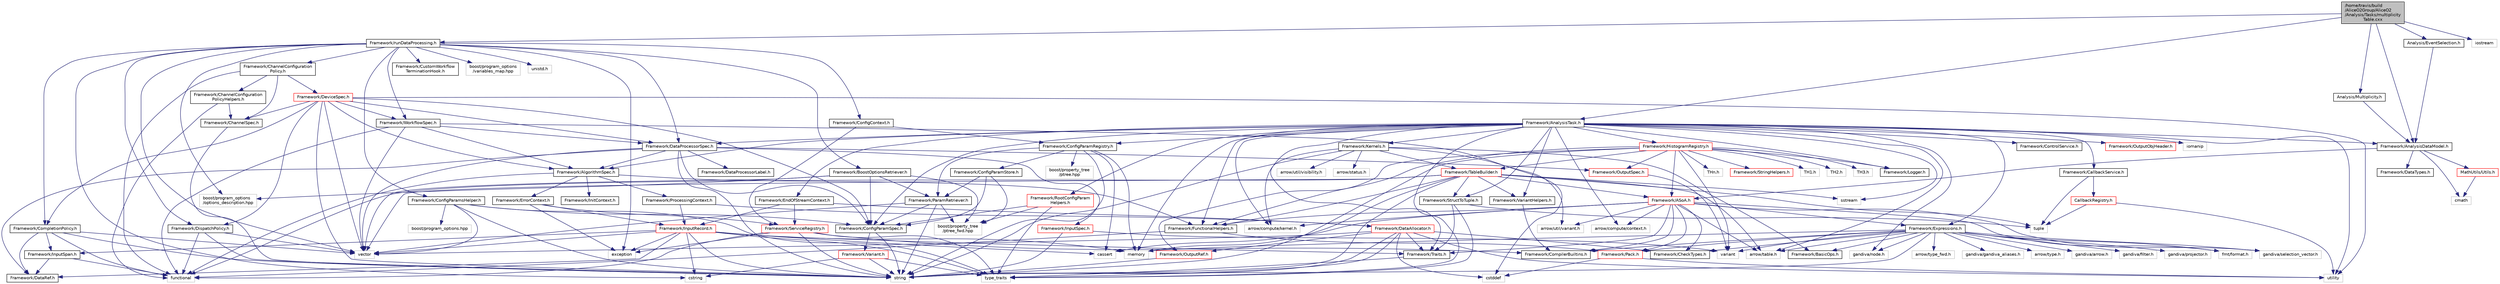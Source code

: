 digraph "/home/travis/build/AliceO2Group/AliceO2/Analysis/Tasks/multiplicityTable.cxx"
{
 // INTERACTIVE_SVG=YES
  bgcolor="transparent";
  edge [fontname="Helvetica",fontsize="10",labelfontname="Helvetica",labelfontsize="10"];
  node [fontname="Helvetica",fontsize="10",shape=record];
  Node0 [label="/home/travis/build\l/AliceO2Group/AliceO2\l/Analysis/Tasks/multiplicity\lTable.cxx",height=0.2,width=0.4,color="black", fillcolor="grey75", style="filled", fontcolor="black"];
  Node0 -> Node1 [color="midnightblue",fontsize="10",style="solid",fontname="Helvetica"];
  Node1 [label="Framework/runDataProcessing.h",height=0.2,width=0.4,color="black",URL="$db/dd0/runDataProcessing_8h.html"];
  Node1 -> Node2 [color="midnightblue",fontsize="10",style="solid",fontname="Helvetica"];
  Node2 [label="Framework/ChannelConfiguration\lPolicy.h",height=0.2,width=0.4,color="black",URL="$dd/d0f/ChannelConfigurationPolicy_8h.html"];
  Node2 -> Node3 [color="midnightblue",fontsize="10",style="solid",fontname="Helvetica"];
  Node3 [label="Framework/ChannelConfiguration\lPolicyHelpers.h",height=0.2,width=0.4,color="black",URL="$d6/d05/ChannelConfigurationPolicyHelpers_8h.html"];
  Node3 -> Node4 [color="midnightblue",fontsize="10",style="solid",fontname="Helvetica"];
  Node4 [label="Framework/ChannelSpec.h",height=0.2,width=0.4,color="black",URL="$d6/d72/ChannelSpec_8h.html"];
  Node4 -> Node5 [color="midnightblue",fontsize="10",style="solid",fontname="Helvetica"];
  Node5 [label="string",height=0.2,width=0.4,color="grey75"];
  Node3 -> Node6 [color="midnightblue",fontsize="10",style="solid",fontname="Helvetica"];
  Node6 [label="functional",height=0.2,width=0.4,color="grey75"];
  Node2 -> Node4 [color="midnightblue",fontsize="10",style="solid",fontname="Helvetica"];
  Node2 -> Node7 [color="midnightblue",fontsize="10",style="solid",fontname="Helvetica"];
  Node7 [label="Framework/DeviceSpec.h",height=0.2,width=0.4,color="red",URL="$df/de8/DeviceSpec_8h.html"];
  Node7 -> Node8 [color="midnightblue",fontsize="10",style="solid",fontname="Helvetica"];
  Node8 [label="Framework/WorkflowSpec.h",height=0.2,width=0.4,color="black",URL="$df/da1/WorkflowSpec_8h.html"];
  Node8 -> Node9 [color="midnightblue",fontsize="10",style="solid",fontname="Helvetica"];
  Node9 [label="Framework/DataProcessorSpec.h",height=0.2,width=0.4,color="black",URL="$d0/df4/DataProcessorSpec_8h.html"];
  Node9 -> Node10 [color="midnightblue",fontsize="10",style="solid",fontname="Helvetica"];
  Node10 [label="Framework/AlgorithmSpec.h",height=0.2,width=0.4,color="black",URL="$d0/d14/AlgorithmSpec_8h.html"];
  Node10 -> Node11 [color="midnightblue",fontsize="10",style="solid",fontname="Helvetica"];
  Node11 [label="Framework/ProcessingContext.h",height=0.2,width=0.4,color="black",URL="$de/d6a/ProcessingContext_8h.html"];
  Node11 -> Node12 [color="midnightblue",fontsize="10",style="solid",fontname="Helvetica"];
  Node12 [label="Framework/InputRecord.h",height=0.2,width=0.4,color="red",URL="$d6/d5c/InputRecord_8h.html"];
  Node12 -> Node13 [color="midnightblue",fontsize="10",style="solid",fontname="Helvetica"];
  Node13 [label="Framework/DataRef.h",height=0.2,width=0.4,color="black",URL="$d5/dfb/DataRef_8h.html"];
  Node12 -> Node90 [color="midnightblue",fontsize="10",style="solid",fontname="Helvetica"];
  Node90 [label="Framework/InputSpan.h",height=0.2,width=0.4,color="black",URL="$da/d0f/InputSpan_8h.html"];
  Node90 -> Node13 [color="midnightblue",fontsize="10",style="solid",fontname="Helvetica"];
  Node90 -> Node6 [color="midnightblue",fontsize="10",style="solid",fontname="Helvetica"];
  Node12 -> Node32 [color="midnightblue",fontsize="10",style="solid",fontname="Helvetica"];
  Node32 [label="Framework/Traits.h",height=0.2,width=0.4,color="black",URL="$db/d31/Traits_8h.html"];
  Node32 -> Node30 [color="midnightblue",fontsize="10",style="solid",fontname="Helvetica"];
  Node30 [label="type_traits",height=0.2,width=0.4,color="grey75"];
  Node12 -> Node5 [color="midnightblue",fontsize="10",style="solid",fontname="Helvetica"];
  Node12 -> Node31 [color="midnightblue",fontsize="10",style="solid",fontname="Helvetica"];
  Node31 [label="vector",height=0.2,width=0.4,color="grey75"];
  Node12 -> Node55 [color="midnightblue",fontsize="10",style="solid",fontname="Helvetica"];
  Node55 [label="cstring",height=0.2,width=0.4,color="grey75"];
  Node12 -> Node54 [color="midnightblue",fontsize="10",style="solid",fontname="Helvetica"];
  Node54 [label="cassert",height=0.2,width=0.4,color="grey75"];
  Node12 -> Node93 [color="midnightblue",fontsize="10",style="solid",fontname="Helvetica"];
  Node93 [label="exception",height=0.2,width=0.4,color="grey75"];
  Node12 -> Node24 [color="midnightblue",fontsize="10",style="solid",fontname="Helvetica"];
  Node24 [label="memory",height=0.2,width=0.4,color="grey75"];
  Node12 -> Node30 [color="midnightblue",fontsize="10",style="solid",fontname="Helvetica"];
  Node11 -> Node94 [color="midnightblue",fontsize="10",style="solid",fontname="Helvetica"];
  Node94 [label="Framework/DataAllocator.h",height=0.2,width=0.4,color="red",URL="$d1/d28/DataAllocator_8h.html"];
  Node94 -> Node109 [color="midnightblue",fontsize="10",style="solid",fontname="Helvetica"];
  Node109 [label="Framework/OutputRef.h",height=0.2,width=0.4,color="red",URL="$d6/d5a/OutputRef_8h.html"];
  Node109 -> Node5 [color="midnightblue",fontsize="10",style="solid",fontname="Helvetica"];
  Node94 -> Node32 [color="midnightblue",fontsize="10",style="solid",fontname="Helvetica"];
  Node94 -> Node84 [color="midnightblue",fontsize="10",style="solid",fontname="Helvetica"];
  Node84 [label="Framework/CheckTypes.h",height=0.2,width=0.4,color="black",URL="$d1/d00/CheckTypes_8h.html"];
  Node94 -> Node31 [color="midnightblue",fontsize="10",style="solid",fontname="Helvetica"];
  Node94 -> Node5 [color="midnightblue",fontsize="10",style="solid",fontname="Helvetica"];
  Node94 -> Node37 [color="midnightblue",fontsize="10",style="solid",fontname="Helvetica"];
  Node37 [label="utility",height=0.2,width=0.4,color="grey75"];
  Node94 -> Node30 [color="midnightblue",fontsize="10",style="solid",fontname="Helvetica"];
  Node94 -> Node89 [color="midnightblue",fontsize="10",style="solid",fontname="Helvetica"];
  Node89 [label="cstddef",height=0.2,width=0.4,color="grey75"];
  Node10 -> Node113 [color="midnightblue",fontsize="10",style="solid",fontname="Helvetica"];
  Node113 [label="Framework/ErrorContext.h",height=0.2,width=0.4,color="black",URL="$d7/dad/ErrorContext_8h.html"];
  Node113 -> Node12 [color="midnightblue",fontsize="10",style="solid",fontname="Helvetica"];
  Node113 -> Node114 [color="midnightblue",fontsize="10",style="solid",fontname="Helvetica"];
  Node114 [label="Framework/ServiceRegistry.h",height=0.2,width=0.4,color="red",URL="$d8/d17/ServiceRegistry_8h.html"];
  Node114 -> Node115 [color="midnightblue",fontsize="10",style="solid",fontname="Helvetica"];
  Node115 [label="Framework/CompilerBuiltins.h",height=0.2,width=0.4,color="black",URL="$d9/de8/CompilerBuiltins_8h.html"];
  Node114 -> Node93 [color="midnightblue",fontsize="10",style="solid",fontname="Helvetica"];
  Node114 -> Node6 [color="midnightblue",fontsize="10",style="solid",fontname="Helvetica"];
  Node114 -> Node5 [color="midnightblue",fontsize="10",style="solid",fontname="Helvetica"];
  Node114 -> Node30 [color="midnightblue",fontsize="10",style="solid",fontname="Helvetica"];
  Node113 -> Node93 [color="midnightblue",fontsize="10",style="solid",fontname="Helvetica"];
  Node10 -> Node116 [color="midnightblue",fontsize="10",style="solid",fontname="Helvetica"];
  Node116 [label="Framework/InitContext.h",height=0.2,width=0.4,color="black",URL="$d4/d2b/InitContext_8h.html"];
  Node10 -> Node117 [color="midnightblue",fontsize="10",style="solid",fontname="Helvetica"];
  Node117 [label="Framework/FunctionalHelpers.h",height=0.2,width=0.4,color="black",URL="$de/d9b/FunctionalHelpers_8h.html"];
  Node117 -> Node118 [color="midnightblue",fontsize="10",style="solid",fontname="Helvetica"];
  Node118 [label="Framework/Pack.h",height=0.2,width=0.4,color="red",URL="$dd/dce/Pack_8h.html"];
  Node118 -> Node89 [color="midnightblue",fontsize="10",style="solid",fontname="Helvetica"];
  Node118 -> Node37 [color="midnightblue",fontsize="10",style="solid",fontname="Helvetica"];
  Node117 -> Node6 [color="midnightblue",fontsize="10",style="solid",fontname="Helvetica"];
  Node10 -> Node6 [color="midnightblue",fontsize="10",style="solid",fontname="Helvetica"];
  Node9 -> Node119 [color="midnightblue",fontsize="10",style="solid",fontname="Helvetica"];
  Node119 [label="Framework/ConfigParamSpec.h",height=0.2,width=0.4,color="black",URL="$d0/d1c/ConfigParamSpec_8h.html"];
  Node119 -> Node120 [color="midnightblue",fontsize="10",style="solid",fontname="Helvetica"];
  Node120 [label="Framework/Variant.h",height=0.2,width=0.4,color="red",URL="$de/d56/Variant_8h.html"];
  Node120 -> Node30 [color="midnightblue",fontsize="10",style="solid",fontname="Helvetica"];
  Node120 -> Node55 [color="midnightblue",fontsize="10",style="solid",fontname="Helvetica"];
  Node120 -> Node5 [color="midnightblue",fontsize="10",style="solid",fontname="Helvetica"];
  Node119 -> Node5 [color="midnightblue",fontsize="10",style="solid",fontname="Helvetica"];
  Node9 -> Node123 [color="midnightblue",fontsize="10",style="solid",fontname="Helvetica"];
  Node123 [label="Framework/DataProcessorLabel.h",height=0.2,width=0.4,color="black",URL="$d1/df2/DataProcessorLabel_8h.html"];
  Node9 -> Node13 [color="midnightblue",fontsize="10",style="solid",fontname="Helvetica"];
  Node9 -> Node63 [color="midnightblue",fontsize="10",style="solid",fontname="Helvetica"];
  Node63 [label="Framework/InputSpec.h",height=0.2,width=0.4,color="red",URL="$d5/d3f/InputSpec_8h.html"];
  Node63 -> Node5 [color="midnightblue",fontsize="10",style="solid",fontname="Helvetica"];
  Node63 -> Node62 [color="midnightblue",fontsize="10",style="solid",fontname="Helvetica"];
  Node62 [label="variant",height=0.2,width=0.4,color="grey75"];
  Node9 -> Node51 [color="midnightblue",fontsize="10",style="solid",fontname="Helvetica"];
  Node51 [label="Framework/OutputSpec.h",height=0.2,width=0.4,color="red",URL="$db/d2d/OutputSpec_8h.html"];
  Node51 -> Node62 [color="midnightblue",fontsize="10",style="solid",fontname="Helvetica"];
  Node9 -> Node5 [color="midnightblue",fontsize="10",style="solid",fontname="Helvetica"];
  Node9 -> Node31 [color="midnightblue",fontsize="10",style="solid",fontname="Helvetica"];
  Node8 -> Node10 [color="midnightblue",fontsize="10",style="solid",fontname="Helvetica"];
  Node8 -> Node31 [color="midnightblue",fontsize="10",style="solid",fontname="Helvetica"];
  Node8 -> Node6 [color="midnightblue",fontsize="10",style="solid",fontname="Helvetica"];
  Node8 -> Node89 [color="midnightblue",fontsize="10",style="solid",fontname="Helvetica"];
  Node7 -> Node9 [color="midnightblue",fontsize="10",style="solid",fontname="Helvetica"];
  Node7 -> Node4 [color="midnightblue",fontsize="10",style="solid",fontname="Helvetica"];
  Node7 -> Node10 [color="midnightblue",fontsize="10",style="solid",fontname="Helvetica"];
  Node7 -> Node119 [color="midnightblue",fontsize="10",style="solid",fontname="Helvetica"];
  Node7 -> Node129 [color="midnightblue",fontsize="10",style="solid",fontname="Helvetica"];
  Node129 [label="Framework/CompletionPolicy.h",height=0.2,width=0.4,color="black",URL="$df/dd6/CompletionPolicy_8h.html"];
  Node129 -> Node13 [color="midnightblue",fontsize="10",style="solid",fontname="Helvetica"];
  Node129 -> Node90 [color="midnightblue",fontsize="10",style="solid",fontname="Helvetica"];
  Node129 -> Node6 [color="midnightblue",fontsize="10",style="solid",fontname="Helvetica"];
  Node129 -> Node5 [color="midnightblue",fontsize="10",style="solid",fontname="Helvetica"];
  Node129 -> Node31 [color="midnightblue",fontsize="10",style="solid",fontname="Helvetica"];
  Node7 -> Node103 [color="midnightblue",fontsize="10",style="solid",fontname="Helvetica"];
  Node103 [label="Framework/DispatchPolicy.h",height=0.2,width=0.4,color="black",URL="$da/de6/DispatchPolicy_8h.html"];
  Node103 -> Node6 [color="midnightblue",fontsize="10",style="solid",fontname="Helvetica"];
  Node103 -> Node5 [color="midnightblue",fontsize="10",style="solid",fontname="Helvetica"];
  Node103 -> Node31 [color="midnightblue",fontsize="10",style="solid",fontname="Helvetica"];
  Node7 -> Node31 [color="midnightblue",fontsize="10",style="solid",fontname="Helvetica"];
  Node7 -> Node5 [color="midnightblue",fontsize="10",style="solid",fontname="Helvetica"];
  Node7 -> Node37 [color="midnightblue",fontsize="10",style="solid",fontname="Helvetica"];
  Node2 -> Node6 [color="midnightblue",fontsize="10",style="solid",fontname="Helvetica"];
  Node1 -> Node129 [color="midnightblue",fontsize="10",style="solid",fontname="Helvetica"];
  Node1 -> Node103 [color="midnightblue",fontsize="10",style="solid",fontname="Helvetica"];
  Node1 -> Node130 [color="midnightblue",fontsize="10",style="solid",fontname="Helvetica"];
  Node130 [label="Framework/ConfigParamsHelper.h",height=0.2,width=0.4,color="black",URL="$dd/d2b/ConfigParamsHelper_8h.html"];
  Node130 -> Node119 [color="midnightblue",fontsize="10",style="solid",fontname="Helvetica"];
  Node130 -> Node131 [color="midnightblue",fontsize="10",style="solid",fontname="Helvetica"];
  Node131 [label="boost/program_options.hpp",height=0.2,width=0.4,color="grey75"];
  Node130 -> Node5 [color="midnightblue",fontsize="10",style="solid",fontname="Helvetica"];
  Node130 -> Node31 [color="midnightblue",fontsize="10",style="solid",fontname="Helvetica"];
  Node130 -> Node30 [color="midnightblue",fontsize="10",style="solid",fontname="Helvetica"];
  Node1 -> Node9 [color="midnightblue",fontsize="10",style="solid",fontname="Helvetica"];
  Node1 -> Node8 [color="midnightblue",fontsize="10",style="solid",fontname="Helvetica"];
  Node1 -> Node132 [color="midnightblue",fontsize="10",style="solid",fontname="Helvetica"];
  Node132 [label="Framework/ConfigContext.h",height=0.2,width=0.4,color="black",URL="$d7/d2e/ConfigContext_8h.html"];
  Node132 -> Node133 [color="midnightblue",fontsize="10",style="solid",fontname="Helvetica"];
  Node133 [label="Framework/ConfigParamRegistry.h",height=0.2,width=0.4,color="black",URL="$de/dc6/ConfigParamRegistry_8h.html"];
  Node133 -> Node134 [color="midnightblue",fontsize="10",style="solid",fontname="Helvetica"];
  Node134 [label="Framework/ParamRetriever.h",height=0.2,width=0.4,color="black",URL="$df/d72/ParamRetriever_8h.html"];
  Node134 -> Node119 [color="midnightblue",fontsize="10",style="solid",fontname="Helvetica"];
  Node134 -> Node135 [color="midnightblue",fontsize="10",style="solid",fontname="Helvetica"];
  Node135 [label="boost/property_tree\l/ptree_fwd.hpp",height=0.2,width=0.4,color="grey75"];
  Node134 -> Node5 [color="midnightblue",fontsize="10",style="solid",fontname="Helvetica"];
  Node134 -> Node31 [color="midnightblue",fontsize="10",style="solid",fontname="Helvetica"];
  Node133 -> Node136 [color="midnightblue",fontsize="10",style="solid",fontname="Helvetica"];
  Node136 [label="Framework/ConfigParamStore.h",height=0.2,width=0.4,color="black",URL="$dd/daf/ConfigParamStore_8h.html"];
  Node136 -> Node134 [color="midnightblue",fontsize="10",style="solid",fontname="Helvetica"];
  Node136 -> Node119 [color="midnightblue",fontsize="10",style="solid",fontname="Helvetica"];
  Node136 -> Node135 [color="midnightblue",fontsize="10",style="solid",fontname="Helvetica"];
  Node133 -> Node137 [color="midnightblue",fontsize="10",style="solid",fontname="Helvetica"];
  Node137 [label="boost/property_tree\l/ptree.hpp",height=0.2,width=0.4,color="grey75"];
  Node133 -> Node24 [color="midnightblue",fontsize="10",style="solid",fontname="Helvetica"];
  Node133 -> Node5 [color="midnightblue",fontsize="10",style="solid",fontname="Helvetica"];
  Node133 -> Node54 [color="midnightblue",fontsize="10",style="solid",fontname="Helvetica"];
  Node132 -> Node114 [color="midnightblue",fontsize="10",style="solid",fontname="Helvetica"];
  Node1 -> Node138 [color="midnightblue",fontsize="10",style="solid",fontname="Helvetica"];
  Node138 [label="Framework/BoostOptionsRetriever.h",height=0.2,width=0.4,color="black",URL="$d3/d7e/BoostOptionsRetriever_8h.html"];
  Node138 -> Node119 [color="midnightblue",fontsize="10",style="solid",fontname="Helvetica"];
  Node138 -> Node134 [color="midnightblue",fontsize="10",style="solid",fontname="Helvetica"];
  Node138 -> Node135 [color="midnightblue",fontsize="10",style="solid",fontname="Helvetica"];
  Node138 -> Node139 [color="midnightblue",fontsize="10",style="solid",fontname="Helvetica"];
  Node139 [label="boost/program_options\l/options_description.hpp",height=0.2,width=0.4,color="grey75"];
  Node138 -> Node31 [color="midnightblue",fontsize="10",style="solid",fontname="Helvetica"];
  Node1 -> Node140 [color="midnightblue",fontsize="10",style="solid",fontname="Helvetica"];
  Node140 [label="Framework/CustomWorkflow\lTerminationHook.h",height=0.2,width=0.4,color="black",URL="$da/def/CustomWorkflowTerminationHook_8h.html"];
  Node1 -> Node139 [color="midnightblue",fontsize="10",style="solid",fontname="Helvetica"];
  Node1 -> Node141 [color="midnightblue",fontsize="10",style="solid",fontname="Helvetica"];
  Node141 [label="boost/program_options\l/variables_map.hpp",height=0.2,width=0.4,color="grey75"];
  Node1 -> Node142 [color="midnightblue",fontsize="10",style="solid",fontname="Helvetica"];
  Node142 [label="unistd.h",height=0.2,width=0.4,color="grey75"];
  Node1 -> Node31 [color="midnightblue",fontsize="10",style="solid",fontname="Helvetica"];
  Node1 -> Node55 [color="midnightblue",fontsize="10",style="solid",fontname="Helvetica"];
  Node1 -> Node93 [color="midnightblue",fontsize="10",style="solid",fontname="Helvetica"];
  Node0 -> Node143 [color="midnightblue",fontsize="10",style="solid",fontname="Helvetica"];
  Node143 [label="Framework/AnalysisTask.h",height=0.2,width=0.4,color="black",URL="$d6/d57/AnalysisTask_8h.html"];
  Node143 -> Node144 [color="midnightblue",fontsize="10",style="solid",fontname="Helvetica"];
  Node144 [label="Framework/Kernels.h",height=0.2,width=0.4,color="black",URL="$d0/d92/Kernels_8h.html"];
  Node144 -> Node145 [color="midnightblue",fontsize="10",style="solid",fontname="Helvetica"];
  Node145 [label="Framework/BasicOps.h",height=0.2,width=0.4,color="black",URL="$dd/dc2/BasicOps_8h.html"];
  Node144 -> Node146 [color="midnightblue",fontsize="10",style="solid",fontname="Helvetica"];
  Node146 [label="Framework/TableBuilder.h",height=0.2,width=0.4,color="red",URL="$d5/d98/TableBuilder_8h.html"];
  Node146 -> Node147 [color="midnightblue",fontsize="10",style="solid",fontname="Helvetica"];
  Node147 [label="Framework/ASoA.h",height=0.2,width=0.4,color="red",URL="$de/d33/ASoA_8h.html"];
  Node147 -> Node118 [color="midnightblue",fontsize="10",style="solid",fontname="Helvetica"];
  Node147 -> Node84 [color="midnightblue",fontsize="10",style="solid",fontname="Helvetica"];
  Node147 -> Node117 [color="midnightblue",fontsize="10",style="solid",fontname="Helvetica"];
  Node147 -> Node115 [color="midnightblue",fontsize="10",style="solid",fontname="Helvetica"];
  Node147 -> Node32 [color="midnightblue",fontsize="10",style="solid",fontname="Helvetica"];
  Node147 -> Node148 [color="midnightblue",fontsize="10",style="solid",fontname="Helvetica"];
  Node148 [label="Framework/Expressions.h",height=0.2,width=0.4,color="black",URL="$d0/d91/Expressions_8h.html"];
  Node148 -> Node145 [color="midnightblue",fontsize="10",style="solid",fontname="Helvetica"];
  Node148 -> Node115 [color="midnightblue",fontsize="10",style="solid",fontname="Helvetica"];
  Node148 -> Node118 [color="midnightblue",fontsize="10",style="solid",fontname="Helvetica"];
  Node148 -> Node84 [color="midnightblue",fontsize="10",style="solid",fontname="Helvetica"];
  Node148 -> Node149 [color="midnightblue",fontsize="10",style="solid",fontname="Helvetica"];
  Node149 [label="arrow/type_fwd.h",height=0.2,width=0.4,color="grey75"];
  Node148 -> Node150 [color="midnightblue",fontsize="10",style="solid",fontname="Helvetica"];
  Node150 [label="gandiva/gandiva_aliases.h",height=0.2,width=0.4,color="grey75"];
  Node148 -> Node151 [color="midnightblue",fontsize="10",style="solid",fontname="Helvetica"];
  Node151 [label="arrow/type.h",height=0.2,width=0.4,color="grey75"];
  Node148 -> Node152 [color="midnightblue",fontsize="10",style="solid",fontname="Helvetica"];
  Node152 [label="gandiva/arrow.h",height=0.2,width=0.4,color="grey75"];
  Node148 -> Node153 [color="midnightblue",fontsize="10",style="solid",fontname="Helvetica"];
  Node153 [label="arrow/table.h",height=0.2,width=0.4,color="grey75"];
  Node148 -> Node154 [color="midnightblue",fontsize="10",style="solid",fontname="Helvetica"];
  Node154 [label="gandiva/selection_vector.h",height=0.2,width=0.4,color="grey75"];
  Node148 -> Node155 [color="midnightblue",fontsize="10",style="solid",fontname="Helvetica"];
  Node155 [label="gandiva/node.h",height=0.2,width=0.4,color="grey75"];
  Node148 -> Node156 [color="midnightblue",fontsize="10",style="solid",fontname="Helvetica"];
  Node156 [label="gandiva/filter.h",height=0.2,width=0.4,color="grey75"];
  Node148 -> Node157 [color="midnightblue",fontsize="10",style="solid",fontname="Helvetica"];
  Node157 [label="gandiva/projector.h",height=0.2,width=0.4,color="grey75"];
  Node148 -> Node158 [color="midnightblue",fontsize="10",style="solid",fontname="Helvetica"];
  Node158 [label="fmt/format.h",height=0.2,width=0.4,color="grey75"];
  Node148 -> Node62 [color="midnightblue",fontsize="10",style="solid",fontname="Helvetica"];
  Node148 -> Node5 [color="midnightblue",fontsize="10",style="solid",fontname="Helvetica"];
  Node148 -> Node24 [color="midnightblue",fontsize="10",style="solid",fontname="Helvetica"];
  Node147 -> Node153 [color="midnightblue",fontsize="10",style="solid",fontname="Helvetica"];
  Node147 -> Node161 [color="midnightblue",fontsize="10",style="solid",fontname="Helvetica"];
  Node161 [label="arrow/util/variant.h",height=0.2,width=0.4,color="grey75"];
  Node147 -> Node162 [color="midnightblue",fontsize="10",style="solid",fontname="Helvetica"];
  Node162 [label="arrow/compute/context.h",height=0.2,width=0.4,color="grey75"];
  Node147 -> Node163 [color="midnightblue",fontsize="10",style="solid",fontname="Helvetica"];
  Node163 [label="arrow/compute/kernel.h",height=0.2,width=0.4,color="grey75"];
  Node147 -> Node154 [color="midnightblue",fontsize="10",style="solid",fontname="Helvetica"];
  Node147 -> Node54 [color="midnightblue",fontsize="10",style="solid",fontname="Helvetica"];
  Node147 -> Node158 [color="midnightblue",fontsize="10",style="solid",fontname="Helvetica"];
  Node146 -> Node164 [color="midnightblue",fontsize="10",style="solid",fontname="Helvetica"];
  Node164 [label="Framework/StructToTuple.h",height=0.2,width=0.4,color="black",URL="$db/d4f/StructToTuple_8h.html"];
  Node164 -> Node32 [color="midnightblue",fontsize="10",style="solid",fontname="Helvetica"];
  Node164 -> Node165 [color="midnightblue",fontsize="10",style="solid",fontname="Helvetica"];
  Node165 [label="tuple",height=0.2,width=0.4,color="grey75"];
  Node164 -> Node30 [color="midnightblue",fontsize="10",style="solid",fontname="Helvetica"];
  Node146 -> Node117 [color="midnightblue",fontsize="10",style="solid",fontname="Helvetica"];
  Node146 -> Node166 [color="midnightblue",fontsize="10",style="solid",fontname="Helvetica"];
  Node166 [label="Framework/VariantHelpers.h",height=0.2,width=0.4,color="black",URL="$d7/dbe/VariantHelpers_8h.html"];
  Node166 -> Node115 [color="midnightblue",fontsize="10",style="solid",fontname="Helvetica"];
  Node146 -> Node85 [color="midnightblue",fontsize="10",style="solid",fontname="Helvetica"];
  Node85 [label="sstream",height=0.2,width=0.4,color="grey75"];
  Node146 -> Node153 [color="midnightblue",fontsize="10",style="solid",fontname="Helvetica"];
  Node146 -> Node6 [color="midnightblue",fontsize="10",style="solid",fontname="Helvetica"];
  Node146 -> Node31 [color="midnightblue",fontsize="10",style="solid",fontname="Helvetica"];
  Node146 -> Node5 [color="midnightblue",fontsize="10",style="solid",fontname="Helvetica"];
  Node146 -> Node24 [color="midnightblue",fontsize="10",style="solid",fontname="Helvetica"];
  Node146 -> Node165 [color="midnightblue",fontsize="10",style="solid",fontname="Helvetica"];
  Node144 -> Node163 [color="midnightblue",fontsize="10",style="solid",fontname="Helvetica"];
  Node144 -> Node170 [color="midnightblue",fontsize="10",style="solid",fontname="Helvetica"];
  Node170 [label="arrow/status.h",height=0.2,width=0.4,color="grey75"];
  Node144 -> Node171 [color="midnightblue",fontsize="10",style="solid",fontname="Helvetica"];
  Node171 [label="arrow/util/visibility.h",height=0.2,width=0.4,color="grey75"];
  Node144 -> Node161 [color="midnightblue",fontsize="10",style="solid",fontname="Helvetica"];
  Node144 -> Node5 [color="midnightblue",fontsize="10",style="solid",fontname="Helvetica"];
  Node143 -> Node10 [color="midnightblue",fontsize="10",style="solid",fontname="Helvetica"];
  Node143 -> Node172 [color="midnightblue",fontsize="10",style="solid",fontname="Helvetica"];
  Node172 [label="Framework/AnalysisDataModel.h",height=0.2,width=0.4,color="black",URL="$d2/d8c/AnalysisDataModel_8h.html"];
  Node172 -> Node147 [color="midnightblue",fontsize="10",style="solid",fontname="Helvetica"];
  Node172 -> Node173 [color="midnightblue",fontsize="10",style="solid",fontname="Helvetica"];
  Node173 [label="MathUtils/Utils.h",height=0.2,width=0.4,color="red",URL="$d9/d52/Common_2MathUtils_2include_2MathUtils_2Utils_8h.html"];
  Node173 -> Node174 [color="midnightblue",fontsize="10",style="solid",fontname="Helvetica"];
  Node174 [label="cmath",height=0.2,width=0.4,color="grey75"];
  Node172 -> Node174 [color="midnightblue",fontsize="10",style="solid",fontname="Helvetica"];
  Node172 -> Node180 [color="midnightblue",fontsize="10",style="solid",fontname="Helvetica"];
  Node180 [label="Framework/DataTypes.h",height=0.2,width=0.4,color="black",URL="$d2/d12/DataTypes_8h.html"];
  Node143 -> Node181 [color="midnightblue",fontsize="10",style="solid",fontname="Helvetica"];
  Node181 [label="Framework/CallbackService.h",height=0.2,width=0.4,color="black",URL="$d9/d7f/CallbackService_8h.html"];
  Node181 -> Node182 [color="midnightblue",fontsize="10",style="solid",fontname="Helvetica"];
  Node182 [label="CallbackRegistry.h",height=0.2,width=0.4,color="red",URL="$d7/d3e/CallbackRegistry_8h.html",tooltip="A generic registry for callbacks. "];
  Node182 -> Node165 [color="midnightblue",fontsize="10",style="solid",fontname="Helvetica"];
  Node182 -> Node37 [color="midnightblue",fontsize="10",style="solid",fontname="Helvetica"];
  Node181 -> Node165 [color="midnightblue",fontsize="10",style="solid",fontname="Helvetica"];
  Node143 -> Node183 [color="midnightblue",fontsize="10",style="solid",fontname="Helvetica"];
  Node183 [label="Framework/ControlService.h",height=0.2,width=0.4,color="black",URL="$d2/d43/ControlService_8h.html"];
  Node143 -> Node119 [color="midnightblue",fontsize="10",style="solid",fontname="Helvetica"];
  Node143 -> Node133 [color="midnightblue",fontsize="10",style="solid",fontname="Helvetica"];
  Node143 -> Node9 [color="midnightblue",fontsize="10",style="solid",fontname="Helvetica"];
  Node143 -> Node148 [color="midnightblue",fontsize="10",style="solid",fontname="Helvetica"];
  Node143 -> Node184 [color="midnightblue",fontsize="10",style="solid",fontname="Helvetica"];
  Node184 [label="Framework/EndOfStreamContext.h",height=0.2,width=0.4,color="black",URL="$d0/d77/EndOfStreamContext_8h.html"];
  Node184 -> Node12 [color="midnightblue",fontsize="10",style="solid",fontname="Helvetica"];
  Node184 -> Node114 [color="midnightblue",fontsize="10",style="solid",fontname="Helvetica"];
  Node184 -> Node94 [color="midnightblue",fontsize="10",style="solid",fontname="Helvetica"];
  Node143 -> Node185 [color="midnightblue",fontsize="10",style="solid",fontname="Helvetica"];
  Node185 [label="Framework/Logger.h",height=0.2,width=0.4,color="black",URL="$dd/da4/Logger_8h.html"];
  Node143 -> Node186 [color="midnightblue",fontsize="10",style="solid",fontname="Helvetica"];
  Node186 [label="Framework/HistogramRegistry.h",height=0.2,width=0.4,color="red",URL="$da/dd6/HistogramRegistry_8h.html"];
  Node186 -> Node147 [color="midnightblue",fontsize="10",style="solid",fontname="Helvetica"];
  Node186 -> Node117 [color="midnightblue",fontsize="10",style="solid",fontname="Helvetica"];
  Node186 -> Node185 [color="midnightblue",fontsize="10",style="solid",fontname="Helvetica"];
  Node186 -> Node109 [color="midnightblue",fontsize="10",style="solid",fontname="Helvetica"];
  Node186 -> Node51 [color="midnightblue",fontsize="10",style="solid",fontname="Helvetica"];
  Node186 -> Node98 [color="midnightblue",fontsize="10",style="solid",fontname="Helvetica"];
  Node98 [label="Framework/StringHelpers.h",height=0.2,width=0.4,color="red",URL="$db/dff/StringHelpers_8h.html"];
  Node186 -> Node146 [color="midnightblue",fontsize="10",style="solid",fontname="Helvetica"];
  Node186 -> Node187 [color="midnightblue",fontsize="10",style="solid",fontname="Helvetica"];
  Node187 [label="TH1.h",height=0.2,width=0.4,color="grey75"];
  Node186 -> Node188 [color="midnightblue",fontsize="10",style="solid",fontname="Helvetica"];
  Node188 [label="TH2.h",height=0.2,width=0.4,color="grey75"];
  Node186 -> Node189 [color="midnightblue",fontsize="10",style="solid",fontname="Helvetica"];
  Node189 [label="TH3.h",height=0.2,width=0.4,color="grey75"];
  Node186 -> Node190 [color="midnightblue",fontsize="10",style="solid",fontname="Helvetica"];
  Node190 [label="THn.h",height=0.2,width=0.4,color="grey75"];
  Node186 -> Node5 [color="midnightblue",fontsize="10",style="solid",fontname="Helvetica"];
  Node186 -> Node62 [color="midnightblue",fontsize="10",style="solid",fontname="Helvetica"];
  Node143 -> Node164 [color="midnightblue",fontsize="10",style="solid",fontname="Helvetica"];
  Node143 -> Node117 [color="midnightblue",fontsize="10",style="solid",fontname="Helvetica"];
  Node143 -> Node32 [color="midnightblue",fontsize="10",style="solid",fontname="Helvetica"];
  Node143 -> Node166 [color="midnightblue",fontsize="10",style="solid",fontname="Helvetica"];
  Node143 -> Node192 [color="midnightblue",fontsize="10",style="solid",fontname="Helvetica"];
  Node192 [label="Framework/OutputObjHeader.h",height=0.2,width=0.4,color="red",URL="$d4/d40/OutputObjHeader_8h.html"];
  Node143 -> Node193 [color="midnightblue",fontsize="10",style="solid",fontname="Helvetica"];
  Node193 [label="Framework/RootConfigParam\lHelpers.h",height=0.2,width=0.4,color="red",URL="$da/d88/RootConfigParamHelpers_8h.html"];
  Node193 -> Node119 [color="midnightblue",fontsize="10",style="solid",fontname="Helvetica"];
  Node193 -> Node135 [color="midnightblue",fontsize="10",style="solid",fontname="Helvetica"];
  Node193 -> Node30 [color="midnightblue",fontsize="10",style="solid",fontname="Helvetica"];
  Node143 -> Node162 [color="midnightblue",fontsize="10",style="solid",fontname="Helvetica"];
  Node143 -> Node163 [color="midnightblue",fontsize="10",style="solid",fontname="Helvetica"];
  Node143 -> Node153 [color="midnightblue",fontsize="10",style="solid",fontname="Helvetica"];
  Node143 -> Node155 [color="midnightblue",fontsize="10",style="solid",fontname="Helvetica"];
  Node143 -> Node30 [color="midnightblue",fontsize="10",style="solid",fontname="Helvetica"];
  Node143 -> Node37 [color="midnightblue",fontsize="10",style="solid",fontname="Helvetica"];
  Node143 -> Node24 [color="midnightblue",fontsize="10",style="solid",fontname="Helvetica"];
  Node143 -> Node85 [color="midnightblue",fontsize="10",style="solid",fontname="Helvetica"];
  Node143 -> Node194 [color="midnightblue",fontsize="10",style="solid",fontname="Helvetica"];
  Node194 [label="iomanip",height=0.2,width=0.4,color="grey75"];
  Node0 -> Node172 [color="midnightblue",fontsize="10",style="solid",fontname="Helvetica"];
  Node0 -> Node195 [color="midnightblue",fontsize="10",style="solid",fontname="Helvetica"];
  Node195 [label="Analysis/EventSelection.h",height=0.2,width=0.4,color="black",URL="$d2/d47/EventSelection_8h.html"];
  Node195 -> Node172 [color="midnightblue",fontsize="10",style="solid",fontname="Helvetica"];
  Node0 -> Node196 [color="midnightblue",fontsize="10",style="solid",fontname="Helvetica"];
  Node196 [label="Analysis/Multiplicity.h",height=0.2,width=0.4,color="black",URL="$d2/df7/Multiplicity_8h.html"];
  Node196 -> Node172 [color="midnightblue",fontsize="10",style="solid",fontname="Helvetica"];
  Node0 -> Node197 [color="midnightblue",fontsize="10",style="solid",fontname="Helvetica"];
  Node197 [label="iostream",height=0.2,width=0.4,color="grey75"];
}
